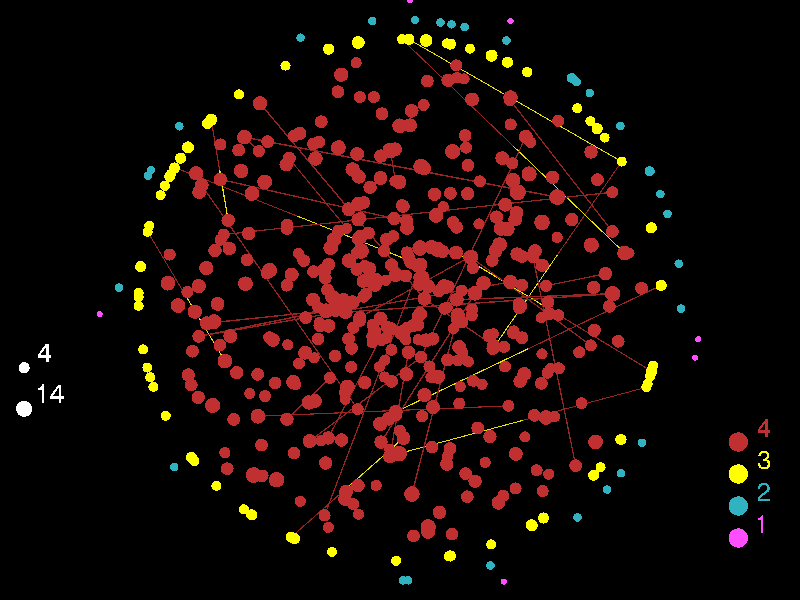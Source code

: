 #include "colors.inc"
#include "stones.inc"
#include "textures.inc"
#include "shapes.inc"
#include "glass.inc"
#include "metals.inc"
#include "woods.inc"
global_settings { max_trace_level 10 }
global_settings { assumed_gamma 1.8 }
camera { orthographic location <0, 0, -30.6342> look_at  <0, 0, 0> }
light_source { < 15.3171, 15.3171, -51.057> color rgb <1.3, 1.3, 1.3>}
global_settings { ambient_light rgb<0.8, 0.8, 0.8> }
cylinder { <-9.61731, 9.21152, 2.00000>, <-9.18569, 6.64003, 2.00000> 0.03050 open texture { pigment { color rgbt <0.52500, 0.10500, 0.10500, 0.80000> } } }
cylinder { <-9.18569, 6.64003, 2.00000>, <-8.75406, 4.06855, 2.00000> 0.03050 open texture { pigment { color rgbt <0.90000, 0.86250, 0.00937, 0.80000> } } }
cylinder { <11.28590, 7.06918, 2.00000>, <8.00620, 2.29060, 2.00000> 0.02549 open texture { pigment { color rgbt <0.52500, 0.10500, 0.10500, 0.80000> } } }
cylinder { <8.00620, 2.29060, 2.00000>, <4.72651, -2.48798, 2.00000> 0.02549 open texture { pigment { color rgbt <0.90000, 0.86250, 0.00937, 0.80000> } } }
cylinder { <11.44277, 2.39560, 2.00000>, <5.77065, 7.85616, 2.00000> 0.02549 open texture { pigment { color rgbt <0.90000, 0.86250, 0.00937, 0.80000> } } }
cylinder { <5.77065, 7.85616, 2.00000>, <0.09854, 13.31673, 2.00000> 0.02549 open texture { pigment { color rgbt <0.52500, 0.10500, 0.10500, 0.80000> } } }
cylinder { <2.85292, 2.41983, 2.00000>, <7.83190, -0.60848, 2.00000> 0.02830 open texture { pigment { color rgbt <0.90000, 0.86250, 0.00937, 0.80000> } } }
cylinder { <7.83190, -0.60848, 2.00000>, <12.81088, -3.63679, 2.00000> 0.02830 open texture { pigment { color rgbt <0.52500, 0.10500, 0.10500, 0.80000> } } }
cylinder { <1.03319, 1.79571, 2.00000>, <-5.21967, 4.27890, 2.00000> 0.02549 open texture { pigment { color rgbt <0.90000, 0.86250, 0.00937, 0.80000> } } }
cylinder { <-5.21967, 4.27890, 2.00000>, <-11.47253, 6.76210, 2.00000> 0.02549 open texture { pigment { color rgbt <0.52500, 0.10500, 0.10500, 0.80000> } } }
cylinder { <-8.91890, -3.12001, 2.00000>, <-10.88685, 0.17917, 2.00000> 0.02549 open texture { pigment { color rgbt <0.90000, 0.86250, 0.00937, 0.80000> } } }
cylinder { <-10.88685, 0.17917, 2.00000>, <-12.85480, 3.47836, 2.00000> 0.02549 open texture { pigment { color rgbt <0.52500, 0.10500, 0.10500, 0.80000> } } }
cylinder { <-0.22199, -5.71504, 2.00000>, <6.53720, -2.48642, 2.00000> 0.02830 open texture { pigment { color rgbt <0.90000, 0.86250, 0.00937, 0.80000> } } }
cylinder { <6.53720, -2.48642, 2.00000>, <13.29639, 0.74220, 2.00000> 0.02830 open texture { pigment { color rgbt <0.52500, 0.10500, 0.10500, 0.80000> } } }
cylinder { <-0.05026, -7.84021, 2.00000>, <6.25012, -6.14663, 2.00000> 0.02549 open texture { pigment { color rgbt <0.90000, 0.86250, 0.00937, 0.80000> } } }
cylinder { <6.25012, -6.14663, 2.00000>, <12.55051, -4.45305, 2.00000> 0.02549 open texture { pigment { color rgbt <0.52500, 0.10500, 0.10500, 0.80000> } } }
cylinder { <0.17482, -7.04594, 2.00000>, <-2.68504, -9.57687, 2.00000> 0.02830 open texture { pigment { color rgbt <0.90000, 0.86250, 0.00937, 0.80000> } } }
cylinder { <-2.68504, -9.57687, 2.00000>, <-5.54491, -12.10780, 2.00000> 0.02830 open texture { pigment { color rgbt <0.52500, 0.10500, 0.10500, 0.80000> } } }
cylinder { <0.45290, 13.30939, 2.00000>, <5.86940, 10.18929, 2.00000> 0.02549 open texture { pigment { color rgbt <0.90000, 0.86250, 0.00937, 0.80000> } } }
cylinder { <5.86940, 10.18929, 2.00000>, <11.28590, 7.06918, 2.00000> 0.02549 open texture { pigment { color rgbt <0.90000, 0.86250, 0.00937, 0.80000> } } }
cylinder { <2.89238, 0.01940, 0.00000>, <6.85915, 0.17053, 0.00000> 0.03519 open texture { pigment { color rgbt <0.52500, 0.10500, 0.10500, 0.80000> } } }
cylinder { <6.85915, 0.17053, 0.00000>, <10.82592, 0.32167, 0.00000> 0.03519 open texture { pigment { color rgbt <0.52500, 0.10500, 0.10500, 0.80000> } } }
cylinder { <10.46463, 1.34489, 0.00000>, <8.95044, 1.03454, 0.00000> 0.03050 open texture { pigment { color rgbt <0.52500, 0.10500, 0.10500, 0.80000> } } }
cylinder { <8.95044, 1.03454, 0.00000>, <7.43625, 0.72419, 0.00000> 0.03050 open texture { pigment { color rgbt <0.52500, 0.10500, 0.10500, 0.80000> } } }
cylinder { <5.61392, 0.92088, 0.00000>, <-2.31750, -0.46799, 0.00000> 0.03232 open texture { pigment { color rgbt <0.52500, 0.10500, 0.10500, 0.80000> } } }
cylinder { <-2.31750, -0.46799, 0.00000>, <-10.24893, -1.85686, 0.00000> 0.03232 open texture { pigment { color rgbt <0.52500, 0.10500, 0.10500, 0.80000> } } }
cylinder { <10.81068, 3.50162, 0.00000>, <8.20673, 6.85876, 0.00000> 0.03232 open texture { pigment { color rgbt <0.52500, 0.10500, 0.10500, 0.80000> } } }
cylinder { <8.20673, 6.85876, 0.00000>, <5.60278, 10.21591, 0.00000> 0.03232 open texture { pigment { color rgbt <0.52500, 0.10500, 0.10500, 0.80000> } } }
cylinder { <10.81393, 5.50429, 0.00000>, <0.91769, 4.42319, 0.00000> 0.03050 open texture { pigment { color rgbt <0.52500, 0.10500, 0.10500, 0.80000> } } }
cylinder { <0.91769, 4.42319, 0.00000>, <-8.97855, 3.34209, 0.00000> 0.03050 open texture { pigment { color rgbt <0.52500, 0.10500, 0.10500, 0.80000> } } }
cylinder { <3.52434, 2.18917, 0.00000>, <0.73525, 0.64992, 0.00000> 0.03050 open texture { pigment { color rgbt <0.52500, 0.10500, 0.10500, 0.80000> } } }
cylinder { <0.73525, 0.64992, 0.00000>, <-2.05384, -0.88934, 0.00000> 0.03050 open texture { pigment { color rgbt <0.52500, 0.10500, 0.10500, 0.80000> } } }
cylinder { <8.00519, 5.25191, 0.00000>, <0.03944, 6.78324, 0.00000> 0.03740 open texture { pigment { color rgbt <0.52500, 0.10500, 0.10500, 0.80000> } } }
cylinder { <0.03944, 6.78324, 0.00000>, <-7.92632, 8.31458, 0.00000> 0.03740 open texture { pigment { color rgbt <0.52500, 0.10500, 0.10500, 0.80000> } } }
cylinder { <1.03319, 1.79571, 0.00000>, <-1.40540, -4.60023, 0.00000> 0.03050 open texture { pigment { color rgbt <0.52500, 0.10500, 0.10500, 0.80000> } } }
cylinder { <-1.40540, -4.60023, 0.00000>, <-3.84399, -10.99617, 0.00000> 0.03050 open texture { pigment { color rgbt <0.52500, 0.10500, 0.10500, 0.80000> } } }
cylinder { <3.61155, 2.18586, 0.00000>, <6.66328, -0.06631, 0.00000> 0.03050 open texture { pigment { color rgbt <0.52500, 0.10500, 0.10500, 0.80000> } } }
cylinder { <6.66328, -0.06631, 0.00000>, <9.71501, -2.31848, 0.00000> 0.03050 open texture { pigment { color rgbt <0.52500, 0.10500, 0.10500, 0.80000> } } }
cylinder { <-0.49266, 7.64041, 0.00000>, <-0.36348, 6.85136, 0.00000> 0.03050 open texture { pigment { color rgbt <0.52500, 0.10500, 0.10500, 0.80000> } } }
cylinder { <-0.36348, 6.85136, 0.00000>, <-0.23429, 6.06231, 0.00000> 0.03050 open texture { pigment { color rgbt <0.52500, 0.10500, 0.10500, 0.80000> } } }
cylinder { <-0.29814, 4.15813, 0.00000>, <-4.72469, 5.15786, 0.00000> 0.03385 open texture { pigment { color rgbt <0.52500, 0.10500, 0.10500, 0.80000> } } }
cylinder { <-4.72469, 5.15786, 0.00000>, <-9.15124, 6.15758, 0.00000> 0.03385 open texture { pigment { color rgbt <0.52500, 0.10500, 0.10500, 0.80000> } } }
cylinder { <-7.13267, 10.04170, 0.00000>, <-2.94321, 5.05018, 0.00000> 0.03519 open texture { pigment { color rgbt <0.52500, 0.10500, 0.10500, 0.80000> } } }
cylinder { <-2.94321, 5.05018, 0.00000>, <1.24625, 0.05867, 0.00000> 0.03519 open texture { pigment { color rgbt <0.52500, 0.10500, 0.10500, 0.80000> } } }
cylinder { <-5.64494, 7.22544, 0.00000>, <-4.17880, 5.44170, 0.00000> 0.02830 open texture { pigment { color rgbt <0.52500, 0.10500, 0.10500, 0.80000> } } }
cylinder { <-4.17880, 5.44170, 0.00000>, <-2.71265, 3.65796, 0.00000> 0.02830 open texture { pigment { color rgbt <0.52500, 0.10500, 0.10500, 0.80000> } } }
cylinder { <-7.92632, 8.31458, 0.00000>, <-7.55924, 7.95637, 0.00000> 0.03050 open texture { pigment { color rgbt <0.52500, 0.10500, 0.10500, 0.80000> } } }
cylinder { <-7.55924, 7.95637, 0.00000>, <-7.19216, 7.59817, 0.00000> 0.03050 open texture { pigment { color rgbt <0.52500, 0.10500, 0.10500, 0.80000> } } }
cylinder { <-10.10314, 5.86377, 0.00000>, <-6.13036, 0.14533, 0.00000> 0.03050 open texture { pigment { color rgbt <0.52500, 0.10500, 0.10500, 0.80000> } } }
cylinder { <-6.13036, 0.14533, 0.00000>, <-2.15757, -5.57310, 0.00000> 0.03050 open texture { pigment { color rgbt <0.52500, 0.10500, 0.10500, 0.80000> } } }
cylinder { <-2.41155, -0.11362, 0.00000>, <-2.92699, 0.02069, 0.00000> 0.03519 open texture { pigment { color rgbt <0.52500, 0.10500, 0.10500, 0.80000> } } }
cylinder { <-2.92699, 0.02069, 0.00000>, <-3.44243, 0.15500, 0.00000> 0.03519 open texture { pigment { color rgbt <0.52500, 0.10500, 0.10500, 0.80000> } } }
cylinder { <-9.84495, -1.18770, 0.00000>, <-6.80603, -0.86794, 0.00000> 0.03519 open texture { pigment { color rgbt <0.52500, 0.10500, 0.10500, 0.80000> } } }
cylinder { <-6.80603, -0.86794, 0.00000>, <-3.76711, -0.54818, 0.00000> 0.03519 open texture { pigment { color rgbt <0.52500, 0.10500, 0.10500, 0.80000> } } }
cylinder { <-3.76711, -0.54818, 0.00000>, <-7.00802, -1.20252, 0.00000> 0.03232 open texture { pigment { color rgbt <0.52500, 0.10500, 0.10500, 0.80000> } } }
cylinder { <-7.00802, -1.20252, 0.00000>, <-10.24893, -1.85686, 0.00000> 0.03232 open texture { pigment { color rgbt <0.52500, 0.10500, 0.10500, 0.80000> } } }
cylinder { <-2.76406, -0.61646, 0.00000>, <4.03093, -0.14740, 0.00000> 0.03519 open texture { pigment { color rgbt <0.52500, 0.10500, 0.10500, 0.80000> } } }
cylinder { <4.03093, -0.14740, 0.00000>, <10.82592, 0.32167, 0.00000> 0.03519 open texture { pigment { color rgbt <0.52500, 0.10500, 0.10500, 0.80000> } } }
cylinder { <-7.23476, -5.93568, 0.00000>, <-0.85445, -5.66919, 0.00000> 0.03050 open texture { pigment { color rgbt <0.52500, 0.10500, 0.10500, 0.80000> } } }
cylinder { <-0.85445, -5.66919, 0.00000>, <5.52586, -5.40269, 0.00000> 0.03050 open texture { pigment { color rgbt <0.52500, 0.10500, 0.10500, 0.80000> } } }
cylinder { <-5.76001, -6.09076, 0.00000>, <-4.66445, -5.03156, 0.00000> 0.03050 open texture { pigment { color rgbt <0.52500, 0.10500, 0.10500, 0.80000> } } }
cylinder { <-4.66445, -5.03156, 0.00000>, <-3.56888, -3.97236, 0.00000> 0.03050 open texture { pigment { color rgbt <0.52500, 0.10500, 0.10500, 0.80000> } } }
cylinder { <-0.68383, -1.35630, 0.00000>, <-2.17046, -4.20076, 0.00000> 0.03050 open texture { pigment { color rgbt <0.52500, 0.10500, 0.10500, 0.80000> } } }
cylinder { <-2.17046, -4.20076, 0.00000>, <-3.65709, -7.04523, 0.00000> 0.03050 open texture { pigment { color rgbt <0.52500, 0.10500, 0.10500, 0.80000> } } }
cylinder { <-0.96724, -7.25343, 0.00000>, <1.42906, -3.45520, 0.00000> 0.03385 open texture { pigment { color rgbt <0.52500, 0.10500, 0.10500, 0.80000> } } }
cylinder { <1.42906, -3.45520, 0.00000>, <3.82536, 0.34303, 0.00000> 0.03385 open texture { pigment { color rgbt <0.52500, 0.10500, 0.10500, 0.80000> } } }
cylinder { <0.43205, -2.66499, 0.00000>, <-0.04193, -5.32606, 0.00000> 0.03385 open texture { pigment { color rgbt <0.52500, 0.10500, 0.10500, 0.80000> } } }
cylinder { <-0.04193, -5.32606, 0.00000>, <-0.51591, -7.98712, 0.00000> 0.03385 open texture { pigment { color rgbt <0.52500, 0.10500, 0.10500, 0.80000> } } }
cylinder { <1.07195, -2.91837, 0.00000>, <3.74012, 2.70697, 0.00000> 0.03232 open texture { pigment { color rgbt <0.52500, 0.10500, 0.10500, 0.80000> } } }
cylinder { <3.74012, 2.70697, 0.00000>, <6.40828, 8.33231, 0.00000> 0.03232 open texture { pigment { color rgbt <0.52500, 0.10500, 0.10500, 0.80000> } } }
cylinder { <1.07195, -2.91837, 0.00000>, <-1.76412, -5.05896, 0.00000> 0.03232 open texture { pigment { color rgbt <0.52500, 0.10500, 0.10500, 0.80000> } } }
cylinder { <-1.76412, -5.05896, 0.00000>, <-4.60019, -7.19955, 0.00000> 0.03232 open texture { pigment { color rgbt <0.52500, 0.10500, 0.10500, 0.80000> } } }
cylinder { <8.94916, -8.46304, 0.00000>, <7.85687, -3.11941, 0.00000> 0.03232 open texture { pigment { color rgbt <0.52500, 0.10500, 0.10500, 0.80000> } } }
cylinder { <7.85687, -3.11941, 0.00000>, <6.76457, 2.22423, 0.00000> 0.03232 open texture { pigment { color rgbt <0.52500, 0.10500, 0.10500, 0.80000> } } }
cylinder { <4.76345, -2.31873, 0.00000>, <3.00485, -1.13003, 0.00000> 0.03232 open texture { pigment { color rgbt <0.52500, 0.10500, 0.10500, 0.80000> } } }
cylinder { <3.00485, -1.13003, 0.00000>, <1.24625, 0.05867, 0.00000> 0.03232 open texture { pigment { color rgbt <0.52500, 0.10500, 0.10500, 0.80000> } } }
cylinder { <2.94934, -0.74923, 0.00000>, <1.77723, -5.32786, 0.00000> 0.03519 open texture { pigment { color rgbt <0.52500, 0.10500, 0.10500, 0.80000> } } }
cylinder { <1.77723, -5.32786, 0.00000>, <0.60511, -9.90649, 0.00000> 0.03519 open texture { pigment { color rgbt <0.52500, 0.10500, 0.10500, 0.80000> } } }
sphere { <0.52093, 15.30823, 0.00000>, 0.15690 pigment { rgb <1.20000, 0.24000, 1.20000> }  }
sphere { <15.18544, -2.00390, 0.00000>, 0.15690 pigment { rgb <1.20000, 0.24000, 1.20000> }  }
sphere { <-15.30012, -0.72088, 0.00000>, 0.15690 pigment { rgb <1.20000, 0.24000, 1.20000> }  }
sphere { <5.28115, -14.37785, 0.00000>, 0.15690 pigment { rgb <1.20000, 0.24000, 1.20000> }  }
sphere { <15.03216, -2.94063, 0.00000>, 0.15690 pigment { rgb <1.20000, 0.24000, 1.20000> }  }
sphere { <5.62657, 14.24622, 0.00000>, 0.15690 pigment { rgb <1.20000, 0.24000, 1.20000> }  }
sphere { <2.62642, 14.07413, 0.00000>, 0.21659 pigment { rgb <0.14000, 0.63778, 0.70000> }  }
sphere { <9.66350, 10.56390, 0.00000>, 0.21659 pigment { rgb <0.14000, 0.63778, 0.70000> }  }
sphere { <8.90925, 11.20733, 0.00000>, 0.21659 pigment { rgb <0.14000, 0.63778, 0.70000> }  }
sphere { <-12.68828, 6.63224, 0.00000>, 0.21659 pigment { rgb <0.14000, 0.63778, 0.70000> }  }
sphere { <10.55139, -9.67715, 0.00000>, 0.21659 pigment { rgb <0.14000, 0.63778, 0.70000> }  }
sphere { <13.25964, 5.40010, 0.00000>, 0.21659 pigment { rgb <0.14000, 0.63778, 0.70000> }  }
sphere { <5.42231, 13.25057, 0.00000>, 0.21659 pigment { rgb <0.14000, 0.63778, 0.70000> }  }
sphere { <-11.23964, 8.86846, 0.00000>, 0.21659 pigment { rgb <0.14000, 0.63778, 0.70000> }  }
sphere { <12.71709, 6.57683, 0.00000>, 0.25489 pigment { rgb <0.14000, 0.63778, 0.70000> }  }
sphere { <-12.83025, 6.35324, 0.00000>, 0.21659 pigment { rgb <0.14000, 0.63778, 0.70000> }  }
sphere { <2.06116, 14.16795, 0.00000>, 0.21659 pigment { rgb <0.14000, 0.63778, 0.70000> }  }
sphere { <8.74632, 11.33494, 0.00000>, 0.25489 pigment { rgb <0.14000, 0.63778, 0.70000> }  }
sphere { <12.32202, -7.29020, 0.00000>, 0.21659 pigment { rgb <0.14000, 0.63778, 0.70000> }  }
sphere { <-1.41284, 14.24721, 0.00000>, 0.21659 pigment { rgb <0.14000, 0.63778, 0.70000> }  }
sphere { <3.28972, 13.93402, 0.00000>, 0.21659 pigment { rgb <0.14000, 0.63778, 0.70000> }  }
sphere { <14.31039, -0.43783, 0.00000>, 0.21659 pigment { rgb <0.14000, 0.63778, 0.70000> }  }
sphere { <0.16020, -14.31619, 0.00000>, 0.21659 pigment { rgb <0.14000, 0.63778, 0.70000> }  }
sphere { <0.76347, 14.29672, 0.00000>, 0.21659 pigment { rgb <0.14000, 0.63778, 0.70000> }  }
sphere { <4.60498, -13.55630, 0.00000>, 0.21659 pigment { rgb <0.14000, 0.63778, 0.70000> }  }
sphere { <11.25829, -8.84477, 0.00000>, 0.21659 pigment { rgb <0.14000, 0.63778, 0.70000> }  }
sphere { <-14.30322, 0.63007, 0.00000>, 0.21659 pigment { rgb <0.14000, 0.63778, 0.70000> }  }
sphere { <-5.06248, 13.39218, 0.00000>, 0.21659 pigment { rgb <0.14000, 0.63778, 0.70000> }  }
sphere { <14.19647, 1.85452, 0.00000>, 0.21659 pigment { rgb <0.14000, 0.63778, 0.70000> }  }
sphere { <0.41582, -14.31105, 0.00000>, 0.21659 pigment { rgb <0.14000, 0.63778, 0.70000> }  }
sphere { <9.03977, -11.10233, 0.00000>, 0.21659 pigment { rgb <0.14000, 0.63778, 0.70000> }  }
sphere { <13.62330, 4.40282, 0.00000>, 0.21659 pigment { rgb <0.14000, 0.63778, 0.70000> }  }
sphere { <11.22555, 8.88629, 0.00000>, 0.21659 pigment { rgb <0.14000, 0.63778, 0.70000> }  }
sphere { <-11.50179, -8.52572, 0.00000>, 0.21659 pigment { rgb <0.14000, 0.63778, 0.70000> }  }
sphere { <9.00837, 11.12782, 0.00000>, 0.21659 pigment { rgb <0.14000, 0.63778, 0.70000> }  }
sphere { <11.25294, -7.12153, 0.00000>, 0.28296 pigment { rgb <1.20000, 1.15000, 0.01250> }  }
sphere { <9.69824, 9.12628, 0.00000>, 0.25489 pigment { rgb <1.20000, 1.15000, 0.01250> }  }
sphere { <3.56497, 12.83105, 0.00000>, 0.25489 pigment { rgb <1.20000, 1.15000, 0.01250> }  }
sphere { <-11.72454, 6.31507, 0.00000>, 0.28296 pigment { rgb <1.20000, 1.15000, 0.01250> }  }
sphere { <10.21385, -8.54530, 0.00000>, 0.25489 pigment { rgb <1.20000, 1.15000, 0.01250> }  }
sphere { <12.55051, -4.45304, 0.00000>, 0.25489 pigment { rgb <1.20000, 1.15000, 0.01250> }  }
sphere { <-11.97220, 5.83192, 0.00000>, 0.25489 pigment { rgb <1.20000, 1.15000, 0.01250> }  }
sphere { <-12.86328, -3.44687, 0.00000>, 0.25489 pigment { rgb <1.20000, 1.15000, 0.01250> }  }
sphere { <2.56467, 13.06780, 0.00000>, 0.28296 pigment { rgb <1.20000, 1.15000, 0.01250> }  }
sphere { <12.73543, -3.89277, 0.00000>, 0.25489 pigment { rgb <1.20000, 1.15000, 0.01250> }  }
sphere { <-9.80491, 9.01158, 0.00000>, 0.28296 pigment { rgb <1.20000, 1.15000, 0.01250> }  }
sphere { <9.02756, 9.79021, 0.00000>, 0.25489 pigment { rgb <1.20000, 1.15000, 0.01250> }  }
sphere { <-8.19781, 10.49480, 0.00000>, 0.25489 pigment { rgb <1.20000, 1.15000, 0.01250> }  }
sphere { <-12.55667, -4.43565, 0.00000>, 0.25489 pigment { rgb <1.20000, 1.15000, 0.01250> }  }
sphere { <-11.47253, 6.76210, 0.00000>, 0.25489 pigment { rgb <1.20000, 1.15000, 0.01250> }  }
sphere { <7.30966, -11.13166, 0.00000>, 0.28296 pigment { rgb <1.20000, 1.15000, 0.01250> }  }
sphere { <-9.61731, 9.21152, 0.00000>, 0.30503 pigment { rgb <1.20000, 1.15000, 0.01250> }  }
sphere { <-7.55089, -10.96946, 0.00000>, 0.28296 pigment { rgb <1.20000, 1.15000, 0.01250> }  }
sphere { <12.81088, -3.63679, 0.00000>, 0.28296 pigment { rgb <1.20000, 1.15000, 0.01250> }  }
sphere { <-13.31200, 0.36808, 0.00000>, 0.25489 pigment { rgb <1.20000, 1.15000, 0.01250> }  }
sphere { <-5.36865, -12.18698, 0.00000>, 0.28296 pigment { rgb <1.20000, 1.15000, 0.01250> }  }
sphere { <-12.76525, 3.79385, 0.00000>, 0.25489 pigment { rgb <1.20000, 1.15000, 0.01250> }  }
sphere { <10.04074, 8.74806, 0.00000>, 0.28296 pigment { rgb <1.20000, 1.15000, 0.01250> }  }
sphere { <-2.12505, 13.14645, 0.00000>, 0.32317 pigment { rgb <1.20000, 1.15000, 0.01250> }  }
sphere { <6.71124, -11.50235, 0.00000>, 0.30503 pigment { rgb <1.20000, 1.15000, 0.01250> }  }
sphere { <4.65019, -12.47881, 0.00000>, 0.25489 pigment { rgb <1.20000, 1.15000, 0.01250> }  }
sphere { <-13.31626, 0.14840, 0.00000>, 0.25489 pigment { rgb <1.20000, 1.15000, 0.01250> }  }
sphere { <12.88761, -3.35477, 0.00000>, 0.25489 pigment { rgb <1.20000, 1.15000, 0.01250> }  }
sphere { <-3.46454, -12.85853, 0.00000>, 0.25489 pigment { rgb <1.20000, 1.15000, 0.01250> }  }
sphere { <-3.63478, 12.81145, 0.00000>, 0.28296 pigment { rgb <1.20000, 1.15000, 0.01250> }  }
sphere { <-9.34964, -9.48310, 0.00000>, 0.25489 pigment { rgb <1.20000, 1.15000, 0.01250> }  }
sphere { <-11.48600, 6.73919, 0.00000>, 0.28296 pigment { rgb <1.20000, 1.15000, 0.01250> }  }
sphere { <-10.46865, -8.23118, 0.00000>, 0.25489 pigment { rgb <1.20000, 1.15000, 0.01250> }  }
sphere { <-12.85480, 3.47836, 0.00000>, 0.25489 pigment { rgb <1.20000, 1.15000, 0.01250> }  }
sphere { <2.47848, -13.08442, 0.00000>, 0.25489 pigment { rgb <1.20000, 1.15000, 0.01250> }  }
sphere { <1.32951, 13.25056, 0.00000>, 0.32317 pigment { rgb <1.20000, 1.15000, 0.01250> }  }
sphere { <4.66215, 12.47434, 0.00000>, 0.30503 pigment { rgb <1.20000, 1.15000, 0.01250> }  }
sphere { <12.79632, 3.68770, 0.00000>, 0.28296 pigment { rgb <1.20000, 1.15000, 0.01250> }  }
sphere { <0.45290, 13.30939, 0.00000>, 0.28296 pigment { rgb <1.20000, 1.15000, 0.01250> }  }
sphere { <5.47773, 12.13834, 0.00000>, 0.28296 pigment { rgb <1.20000, 1.15000, 0.01250> }  }
sphere { <11.28590, 7.06918, 0.00000>, 0.25489 pigment { rgb <1.20000, 1.15000, 0.01250> }  }
sphere { <9.86924, -8.94108, 0.00000>, 0.28296 pigment { rgb <1.20000, 1.15000, 0.01250> }  }
sphere { <12.60918, -4.28409, 0.00000>, 0.25489 pigment { rgb <1.20000, 1.15000, 0.01250> }  }
sphere { <13.29639, 0.74220, 0.00000>, 0.28296 pigment { rgb <1.20000, 1.15000, 0.01250> }  }
sphere { <-5.54490, -12.10780, 0.00000>, 0.28296 pigment { rgb <1.20000, 1.15000, 0.01250> }  }
sphere { <-10.79982, 7.79158, 0.00000>, 0.30503 pigment { rgb <1.20000, 1.15000, 0.01250> }  }
sphere { <-5.83137, 11.97247, 0.00000>, 0.25489 pigment { rgb <1.20000, 1.15000, 0.01250> }  }
sphere { <-10.62133, -8.03320, 0.00000>, 0.28296 pigment { rgb <1.20000, 1.15000, 0.01250> }  }
sphere { <2.55784, -13.06914, 0.00000>, 0.28296 pigment { rgb <1.20000, 1.15000, 0.01250> }  }
sphere { <6.46988, 11.63982, 0.00000>, 0.25489 pigment { rgb <1.20000, 1.15000, 0.01250> }  }
sphere { <-0.19879, -13.31561, 0.00000>, 0.25489 pigment { rgb <1.20000, 1.15000, 0.01250> }  }
sphere { <-11.93518, -5.90732, 0.00000>, 0.25489 pigment { rgb <1.20000, 1.15000, 0.01250> }  }
sphere { <-11.66018, 6.43312, 0.00000>, 0.25489 pigment { rgb <1.20000, 1.15000, 0.01250> }  }
sphere { <0.09854, 13.31673, 0.00000>, 0.25489 pigment { rgb <1.20000, 1.15000, 0.01250> }  }
sphere { <6.48389, 11.63203, 0.00000>, 0.25489 pigment { rgb <1.20000, 1.15000, 0.01250> }  }
sphere { <2.39237, 13.10044, 0.00000>, 0.25489 pigment { rgb <1.20000, 1.15000, 0.01250> }  }
sphere { <-12.19425, 5.35212, 0.00000>, 0.25489 pigment { rgb <1.20000, 1.15000, 0.01250> }  }
sphere { <-11.17549, 7.24247, 0.00000>, 0.28296 pigment { rgb <1.20000, 1.15000, 0.01250> }  }
sphere { <12.76959, -3.77922, 0.00000>, 0.25489 pigment { rgb <1.20000, 1.15000, 0.01250> }  }
sphere { <-13.20732, 1.70633, 0.00000>, 0.28296 pigment { rgb <1.20000, 1.15000, 0.01250> }  }
sphere { <-13.07584, -2.52336, 0.00000>, 0.25489 pigment { rgb <1.20000, 1.15000, 0.01250> }  }
sphere { <-12.71896, -3.94625, 0.00000>, 0.25489 pigment { rgb <1.20000, 1.15000, 0.01250> }  }
sphere { <-7.94906, -10.68444, 0.00000>, 0.25489 pigment { rgb <1.20000, 1.15000, 0.01250> }  }
sphere { <10.41881, 8.29417, 0.00000>, 0.25489 pigment { rgb <1.20000, 1.15000, 0.01250> }  }
sphere { <-13.31374, -0.29852, 0.00000>, 0.25489 pigment { rgb <1.20000, 1.15000, 0.01250> }  }
sphere { <10.82592, 0.32167, 0.00000>, 0.39210 pigment { rgb <0.70000, 0.14000, 0.14000> }  }
sphere { <2.89238, 0.01940, 0.00000>, 0.35185 pigment { rgb <0.70000, 0.14000, 0.14000> }  }
sphere { <1.24625, 0.05867, 0.00000>, 0.35185 pigment { rgb <0.70000, 0.14000, 0.14000> }  }
sphere { <12.30258, 0.59757, 0.00000>, 0.32317 pigment { rgb <0.70000, 0.14000, 0.14000> }  }
sphere { <3.82536, 0.34303, 0.00000>, 0.37405 pigment { rgb <0.70000, 0.14000, 0.14000> }  }
sphere { <9.86158, 0.64143, 0.00000>, 0.33854 pigment { rgb <0.70000, 0.14000, 0.14000> }  }
sphere { <6.20454, 0.76625, 0.00000>, 0.32317 pigment { rgb <0.70000, 0.14000, 0.14000> }  }
sphere { <7.43625, 0.72419, 0.00000>, 0.30503 pigment { rgb <0.70000, 0.14000, 0.14000> }  }
sphere { <10.46463, 1.34489, 0.00000>, 0.33854 pigment { rgb <0.70000, 0.14000, 0.14000> }  }
sphere { <3.13617, 0.47835, 0.00000>, 0.30503 pigment { rgb <0.70000, 0.14000, 0.14000> }  }
sphere { <5.61392, 0.92088, 0.00000>, 0.36358 pigment { rgb <0.70000, 0.14000, 0.14000> }  }
sphere { <4.25399, 0.85352, 0.00000>, 0.36358 pigment { rgb <0.70000, 0.14000, 0.14000> }  }
sphere { <1.98034, 0.45673, 0.00000>, 0.32317 pigment { rgb <0.70000, 0.14000, 0.14000> }  }
sphere { <11.44277, 2.39560, 0.00000>, 0.37405 pigment { rgb <0.70000, 0.14000, 0.14000> }  }
sphere { <9.73929, 2.80671, 0.00000>, 0.38350 pigment { rgb <0.70000, 0.14000, 0.14000> }  }
sphere { <7.24289, 1.77331, 0.00000>, 0.33854 pigment { rgb <0.70000, 0.14000, 0.14000> }  }
sphere { <10.81068, 3.50162, 0.00000>, 0.32317 pigment { rgb <0.70000, 0.14000, 0.14000> }  }
sphere { <2.25987, 0.67849, 0.00000>, 0.38350 pigment { rgb <0.70000, 0.14000, 0.14000> }  }
sphere { <6.76457, 2.22423, 0.00000>, 0.33854 pigment { rgb <0.70000, 0.14000, 0.14000> }  }
sphere { <6.21656, 2.22356, 0.00000>, 0.32317 pigment { rgb <0.70000, 0.14000, 0.14000> }  }
sphere { <6.87525, 2.50259, 0.00000>, 0.35185 pigment { rgb <0.70000, 0.14000, 0.14000> }  }
sphere { <5.96156, 2.34600, 0.00000>, 0.33854 pigment { rgb <0.70000, 0.14000, 0.14000> }  }
sphere { <7.99891, 3.19661, 0.00000>, 0.28296 pigment { rgb <0.70000, 0.14000, 0.14000> }  }
sphere { <4.69453, 2.01607, 0.00000>, 0.32317 pigment { rgb <0.70000, 0.14000, 0.14000> }  }
sphere { <8.75186, 4.10866, 0.00000>, 0.33854 pigment { rgb <0.70000, 0.14000, 0.14000> }  }
sphere { <3.71191, 1.63194, 0.00000>, 0.30503 pigment { rgb <0.70000, 0.14000, 0.14000> }  }
sphere { <10.81393, 5.50429, 0.00000>, 0.30503 pigment { rgb <0.70000, 0.14000, 0.14000> }  }
sphere { <1.42865, 0.69564, 0.00000>, 0.35185 pigment { rgb <0.70000, 0.14000, 0.14000> }  }
sphere { <4.86699, 2.50888, 0.00000>, 0.35185 pigment { rgb <0.70000, 0.14000, 0.14000> }  }
sphere { <7.23170, 3.96538, 0.00000>, 0.39210 pigment { rgb <0.70000, 0.14000, 0.14000> }  }
sphere { <10.05616, 6.14735, 0.00000>, 0.32317 pigment { rgb <0.70000, 0.14000, 0.14000> }  }
sphere { <5.07037, 2.82901, 0.00000>, 0.37405 pigment { rgb <0.70000, 0.14000, 0.14000> }  }
sphere { <3.52434, 2.18917, 0.00000>, 0.30503 pigment { rgb <0.70000, 0.14000, 0.14000> }  }
sphere { <8.00519, 5.25191, 0.00000>, 0.40000 pigment { rgb <0.70000, 0.14000, 0.14000> }  }
sphere { <5.45971, 3.62098, 0.00000>, 0.37405 pigment { rgb <0.70000, 0.14000, 0.14000> }  }
sphere { <5.87240, 4.11695, 0.00000>, 0.35185 pigment { rgb <0.70000, 0.14000, 0.14000> }  }
sphere { <5.14398, 3.65079, 0.00000>, 0.37405 pigment { rgb <0.70000, 0.14000, 0.14000> }  }
sphere { <5.93434, 4.44634, 0.00000>, 0.35185 pigment { rgb <0.70000, 0.14000, 0.14000> }  }
sphere { <9.72741, 7.55567, 0.00000>, 0.33854 pigment { rgb <0.70000, 0.14000, 0.14000> }  }
sphere { <0.98151, 0.76418, 0.00000>, 0.30503 pigment { rgb <0.70000, 0.14000, 0.14000> }  }
sphere { <7.76765, 6.26957, 0.00000>, 0.33854 pigment { rgb <0.70000, 0.14000, 0.14000> }  }
sphere { <2.85292, 2.41983, 0.00000>, 0.35185 pigment { rgb <0.70000, 0.14000, 0.14000> }  }
sphere { <11.66085, 2.39136, 0.00000>, 0.28296 pigment { rgb <0.70000, 0.14000, 0.14000> }  }
sphere { <5.35897, 4.86817, 0.00000>, 0.35185 pigment { rgb <0.70000, 0.14000, 0.14000> }  }
sphere { <4.90968, 4.23388, 0.00000>, 0.33854 pigment { rgb <0.70000, 0.14000, 0.14000> }  }
sphere { <4.02261, 3.88619, 0.00000>, 0.28296 pigment { rgb <0.70000, 0.14000, 0.14000> }  }
sphere { <5.98991, 5.49696, 0.00000>, 0.40729 pigment { rgb <0.70000, 0.14000, 0.14000> }  }
sphere { <1.14997, 1.15929, 0.00000>, 0.35185 pigment { rgb <0.70000, 0.14000, 0.14000> }  }
sphere { <5.75541, 6.11150, 0.00000>, 0.37405 pigment { rgb <0.70000, 0.14000, 0.14000> }  }
sphere { <1.03123, 1.13106, 0.00000>, 0.35185 pigment { rgb <0.70000, 0.14000, 0.14000> }  }
sphere { <8.05821, 9.15011, 0.00000>, 0.30503 pigment { rgb <0.70000, 0.14000, 0.14000> }  }
sphere { <2.15155, 2.48034, 0.00000>, 0.33854 pigment { rgb <0.70000, 0.14000, 0.14000> }  }
sphere { <6.65169, 8.04620, 0.00000>, 0.28296 pigment { rgb <0.70000, 0.14000, 0.14000> }  }
sphere { <5.72118, 6.97735, 0.00000>, 0.30503 pigment { rgb <0.70000, 0.14000, 0.14000> }  }
sphere { <2.88755, 3.70847, 0.00000>, 0.32317 pigment { rgb <0.70000, 0.14000, 0.14000> }  }
sphere { <1.89724, 2.59124, 0.00000>, 0.38350 pigment { rgb <0.70000, 0.14000, 0.14000> }  }
sphere { <6.40828, 8.33231, 0.00000>, 0.35185 pigment { rgb <0.70000, 0.14000, 0.14000> }  }
sphere { <5.21164, 7.24205, 0.00000>, 0.35185 pigment { rgb <0.70000, 0.14000, 0.14000> }  }
sphere { <2.70477, 3.96629, 0.00000>, 0.32317 pigment { rgb <0.70000, 0.14000, 0.14000> }  }
sphere { <3.44621, 5.42439, 0.00000>, 0.33854 pigment { rgb <0.70000, 0.14000, 0.14000> }  }
sphere { <4.07046, 6.05569, 0.00000>, 0.30503 pigment { rgb <0.70000, 0.14000, 0.14000> }  }
sphere { <1.60649, 2.69434, 0.00000>, 0.36358 pigment { rgb <0.70000, 0.14000, 0.14000> }  }
sphere { <5.63343, 8.96284, 0.00000>, 0.30503 pigment { rgb <0.70000, 0.14000, 0.14000> }  }
sphere { <1.03319, 1.79571, 0.00000>, 0.36358 pigment { rgb <0.70000, 0.14000, 0.14000> }  }
sphere { <5.60278, 10.21591, 0.00000>, 0.32317 pigment { rgb <0.70000, 0.14000, 0.14000> }  }
sphere { <0.89963, 1.73476, 0.00000>, 0.32317 pigment { rgb <0.70000, 0.14000, 0.14000> }  }
sphere { <5.62511, 10.33770, 0.00000>, 0.36358 pigment { rgb <0.70000, 0.14000, 0.14000> }  }
sphere { <2.56680, 5.44927, 0.00000>, 0.32317 pigment { rgb <0.70000, 0.14000, 0.14000> }  }
sphere { <3.45930, 6.87871, 0.00000>, 0.32317 pigment { rgb <0.70000, 0.14000, 0.14000> }  }
sphere { <3.36121, 7.78063, 0.00000>, 0.30503 pigment { rgb <0.70000, 0.14000, 0.14000> }  }
sphere { <2.20323, 4.76258, 0.00000>, 0.28296 pigment { rgb <0.70000, 0.14000, 0.14000> }  }
sphere { <3.31699, 8.39847, 0.00000>, 0.32317 pigment { rgb <0.70000, 0.14000, 0.14000> }  }
sphere { <1.83356, 4.32037, 0.00000>, 0.37405 pigment { rgb <0.70000, 0.14000, 0.14000> }  }
sphere { <3.61155, 2.18586, 0.00000>, 0.37405 pigment { rgb <0.70000, 0.14000, 0.14000> }  }
sphere { <1.02142, 2.65562, 0.00000>, 0.39210 pigment { rgb <0.70000, 0.14000, 0.14000> }  }
sphere { <3.67156, 10.23951, 0.00000>, 0.35185 pigment { rgb <0.70000, 0.14000, 0.14000> }  }
sphere { <2.68251, 7.58112, 0.00000>, 0.38350 pigment { rgb <0.70000, 0.14000, 0.14000> }  }
sphere { <1.75707, 5.40286, 0.00000>, 0.33854 pigment { rgb <0.70000, 0.14000, 0.14000> }  }
sphere { <3.25956, 11.28587, 0.00000>, 0.28296 pigment { rgb <0.70000, 0.14000, 0.14000> }  }
sphere { <0.58621, 1.88706, 0.00000>, 0.30503 pigment { rgb <0.70000, 0.14000, 0.14000> }  }
sphere { <0.53517, 1.93481, 0.00000>, 0.32317 pigment { rgb <0.70000, 0.14000, 0.14000> }  }
sphere { <2.89484, 11.35244, 0.00000>, 0.28296 pigment { rgb <0.70000, 0.14000, 0.14000> }  }
sphere { <0.29088, 1.23206, 0.00000>, 0.32317 pigment { rgb <0.70000, 0.14000, 0.14000> }  }
sphere { <2.86857, 11.97839, 0.00000>, 0.30503 pigment { rgb <0.70000, 0.14000, 0.14000> }  }
sphere { <2.44874, 11.22219, 0.00000>, 0.33854 pigment { rgb <0.70000, 0.14000, 0.14000> }  }
sphere { <0.43059, 2.19508, 0.00000>, 0.32317 pigment { rgb <0.70000, 0.14000, 0.14000> }  }
sphere { <1.23623, 6.71018, 0.00000>, 0.33854 pigment { rgb <0.70000, 0.14000, 0.14000> }  }
sphere { <1.07441, 6.81584, 0.00000>, 0.39210 pigment { rgb <0.70000, 0.14000, 0.14000> }  }
sphere { <0.35717, 2.43480, 0.00000>, 0.30503 pigment { rgb <0.70000, 0.14000, 0.14000> }  }
sphere { <1.39031, 11.17615, 0.00000>, 0.32317 pigment { rgb <0.70000, 0.14000, 0.14000> }  }
sphere { <1.20190, 9.95868, 0.00000>, 0.30503 pigment { rgb <0.70000, 0.14000, 0.14000> }  }
sphere { <0.35317, 3.67526, 0.00000>, 0.35185 pigment { rgb <0.70000, 0.14000, 0.14000> }  }
sphere { <0.34628, 4.02834, 0.00000>, 0.33854 pigment { rgb <0.70000, 0.14000, 0.14000> }  }
sphere { <0.59065, 9.66189, 0.00000>, 0.35185 pigment { rgb <0.70000, 0.14000, 0.14000> }  }
sphere { <0.50792, 8.91982, 0.00000>, 0.35185 pigment { rgb <0.70000, 0.14000, 0.14000> }  }
sphere { <0.15134, 4.78645, 0.00000>, 0.33854 pigment { rgb <0.70000, 0.14000, 0.14000> }  }
sphere { <-0.01561, 8.89356, 0.00000>, 0.37405 pigment { rgb <0.70000, 0.14000, 0.14000> }  }
sphere { <0.11369, 4.82820, 0.00000>, 0.32317 pigment { rgb <0.70000, 0.14000, 0.14000> }  }
sphere { <-0.25339, 7.69622, 0.00000>, 0.35185 pigment { rgb <0.70000, 0.14000, 0.14000> }  }
sphere { <-0.04310, 6.02257, 0.00000>, 0.36358 pigment { rgb <0.70000, 0.14000, 0.14000> }  }
sphere { <-0.23429, 6.06231, 0.00000>, 0.30503 pigment { rgb <0.70000, 0.14000, 0.14000> }  }
sphere { <-0.49266, 7.64041, 0.00000>, 0.40000 pigment { rgb <0.70000, 0.14000, 0.14000> }  }
sphere { <-0.91952, 9.50996, 0.00000>, 0.32317 pigment { rgb <0.70000, 0.14000, 0.14000> }  }
sphere { <-0.29814, 4.15813, 0.00000>, 0.33854 pigment { rgb <0.70000, 0.14000, 0.14000> }  }
sphere { <-1.33358, 10.35692, 0.00000>, 0.30503 pigment { rgb <0.70000, 0.14000, 0.14000> }  }
sphere { <-0.34166, 3.26287, 0.00000>, 0.30503 pigment { rgb <0.70000, 0.14000, 0.14000> }  }
sphere { <-0.99458, 6.22893, 0.00000>, 0.35185 pigment { rgb <0.70000, 0.14000, 0.14000> }  }
sphere { <-0.97988, 7.35025, 0.00000>, 0.33854 pigment { rgb <0.70000, 0.14000, 0.14000> }  }
sphere { <-2.23712, 12.11220, 0.00000>, 0.28296 pigment { rgb <0.70000, 0.14000, 0.14000> }  }
sphere { <-0.22792, 1.27910, 0.00000>, 0.35185 pigment { rgb <0.70000, 0.14000, 0.14000> }  }
sphere { <-0.68462, 3.08671, 0.00000>, 0.33854 pigment { rgb <0.70000, 0.14000, 0.14000> }  }
sphere { <-2.04376, 10.36178, 0.00000>, 0.30503 pigment { rgb <0.70000, 0.14000, 0.14000> }  }
sphere { <-2.98977, 11.50411, 0.00000>, 0.36358 pigment { rgb <0.70000, 0.14000, 0.14000> }  }
sphere { <-0.42764, 1.78644, 0.00000>, 0.33854 pigment { rgb <0.70000, 0.14000, 0.14000> }  }
sphere { <-1.52646, 5.75780, 0.00000>, 0.33854 pigment { rgb <0.70000, 0.14000, 0.14000> }  }
sphere { <-2.18277, 7.45337, 0.00000>, 0.35185 pigment { rgb <0.70000, 0.14000, 0.14000> }  }
sphere { <-3.16288, 10.63251, 0.00000>, 0.32317 pigment { rgb <0.70000, 0.14000, 0.14000> }  }
sphere { <-0.80613, 2.50359, 0.00000>, 0.32317 pigment { rgb <0.70000, 0.14000, 0.14000> }  }
sphere { <-2.41501, 6.66470, 0.00000>, 0.36358 pigment { rgb <0.70000, 0.14000, 0.14000> }  }
sphere { <-2.09832, 6.29378, 0.00000>, 0.35185 pigment { rgb <0.70000, 0.14000, 0.14000> }  }
sphere { <-3.11895, 7.81863, 0.00000>, 0.33854 pigment { rgb <0.70000, 0.14000, 0.14000> }  }
sphere { <-1.83928, 4.97632, 0.00000>, 0.32317 pigment { rgb <0.70000, 0.14000, 0.14000> }  }
sphere { <-2.12751, 4.89852, 0.00000>, 0.36358 pigment { rgb <0.70000, 0.14000, 0.14000> }  }
sphere { <-3.14181, 7.77148, 0.00000>, 0.37405 pigment { rgb <0.70000, 0.14000, 0.14000> }  }
sphere { <-4.01324, 9.10099, 0.00000>, 0.32317 pigment { rgb <0.70000, 0.14000, 0.14000> }  }
sphere { <-1.60765, 3.41729, 0.00000>, 0.32317 pigment { rgb <0.70000, 0.14000, 0.14000> }  }
sphere { <-2.02109, 4.19440, 0.00000>, 0.30503 pigment { rgb <0.70000, 0.14000, 0.14000> }  }
sphere { <-4.14045, 8.06662, 0.00000>, 0.32317 pigment { rgb <0.70000, 0.14000, 0.14000> }  }
sphere { <-4.41129, 7.96615, 0.00000>, 0.32317 pigment { rgb <0.70000, 0.14000, 0.14000> }  }
sphere { <-2.13437, 4.09418, 0.00000>, 0.33854 pigment { rgb <0.70000, 0.14000, 0.14000> }  }
sphere { <-2.60185, 4.63517, 0.00000>, 0.35185 pigment { rgb <0.70000, 0.14000, 0.14000> }  }
sphere { <-4.30129, 7.22407, 0.00000>, 0.36358 pigment { rgb <0.70000, 0.14000, 0.14000> }  }
sphere { <-2.03859, 3.21050, 0.00000>, 0.36358 pigment { rgb <0.70000, 0.14000, 0.14000> }  }
sphere { <-5.11133, 8.50190, 0.00000>, 0.33854 pigment { rgb <0.70000, 0.14000, 0.14000> }  }
sphere { <-2.11430, 3.10926, 0.00000>, 0.33854 pigment { rgb <0.70000, 0.14000, 0.14000> }  }
sphere { <-5.39977, 8.37293, 0.00000>, 0.32317 pigment { rgb <0.70000, 0.14000, 0.14000> }  }
sphere { <-0.71720, 1.00853, 0.00000>, 0.28296 pigment { rgb <0.70000, 0.14000, 0.14000> }  }
sphere { <-7.13267, 10.04170, 0.00000>, 0.36358 pigment { rgb <0.70000, 0.14000, 0.14000> }  }
sphere { <-5.64494, 7.22544, 0.00000>, 0.33854 pigment { rgb <0.70000, 0.14000, 0.14000> }  }
sphere { <-2.71265, 3.65796, 0.00000>, 0.28296 pigment { rgb <0.70000, 0.14000, 0.14000> }  }
sphere { <-1.98757, 2.50158, 0.00000>, 0.40000 pigment { rgb <0.70000, 0.14000, 0.14000> }  }
sphere { <-6.74184, 8.08629, 0.00000>, 0.32317 pigment { rgb <0.70000, 0.14000, 0.14000> }  }
sphere { <-5.79981, 6.90019, 0.00000>, 0.33854 pigment { rgb <0.70000, 0.14000, 0.14000> }  }
sphere { <-3.12001, 3.52736, 0.00000>, 0.32317 pigment { rgb <0.70000, 0.14000, 0.14000> }  }
sphere { <-2.18490, 2.42061, 0.00000>, 0.30503 pigment { rgb <0.70000, 0.14000, 0.14000> }  }
sphere { <-7.19216, 7.59817, 0.00000>, 0.30503 pigment { rgb <0.70000, 0.14000, 0.14000> }  }
sphere { <-7.92632, 8.31458, 0.00000>, 0.37405 pigment { rgb <0.70000, 0.14000, 0.14000> }  }
sphere { <-1.57658, 1.58534, 0.00000>, 0.36358 pigment { rgb <0.70000, 0.14000, 0.14000> }  }
sphere { <-1.78893, 1.74066, 0.00000>, 0.30503 pigment { rgb <0.70000, 0.14000, 0.14000> }  }
sphere { <-8.21685, 7.65059, 0.00000>, 0.32317 pigment { rgb <0.70000, 0.14000, 0.14000> }  }
sphere { <-6.89121, 6.02729, 0.00000>, 0.37405 pigment { rgb <0.70000, 0.14000, 0.14000> }  }
sphere { <-3.36171, 3.09275, 0.00000>, 0.37405 pigment { rgb <0.70000, 0.14000, 0.14000> }  }
sphere { <-9.14914, 7.94228, 0.00000>, 0.30503 pigment { rgb <0.70000, 0.14000, 0.14000> }  }
sphere { <-1.23262, 1.03207, 0.00000>, 0.35185 pigment { rgb <0.70000, 0.14000, 0.14000> }  }
sphere { <-2.59723, 2.01330, 0.00000>, 0.36358 pigment { rgb <0.70000, 0.14000, 0.14000> }  }
sphere { <-8.09477, 6.58823, 0.00000>, 0.36358 pigment { rgb <0.70000, 0.14000, 0.14000> }  }
sphere { <-7.54500, 5.43335, 0.00000>, 0.37405 pigment { rgb <0.70000, 0.14000, 0.14000> }  }
sphere { <-3.52528, 2.67511, 0.00000>, 0.37405 pigment { rgb <0.70000, 0.14000, 0.14000> }  }
sphere { <-2.19997, 1.55343, 0.00000>, 0.32317 pigment { rgb <0.70000, 0.14000, 0.14000> }  }
sphere { <-9.15124, 6.15758, 0.00000>, 0.33854 pigment { rgb <0.70000, 0.14000, 0.14000> }  }
sphere { <-5.76611, 3.63016, 0.00000>, 0.30503 pigment { rgb <0.70000, 0.14000, 0.14000> }  }
sphere { <-5.75009, 3.83103, 0.00000>, 0.32317 pigment { rgb <0.70000, 0.14000, 0.14000> }  }
sphere { <-1.27785, 0.76694, 0.00000>, 0.35185 pigment { rgb <0.70000, 0.14000, 0.14000> }  }
sphere { <-10.38093, 6.47143, 0.00000>, 0.36358 pigment { rgb <0.70000, 0.14000, 0.14000> }  }
sphere { <-1.78629, 0.98875, 0.00000>, 0.33854 pigment { rgb <0.70000, 0.14000, 0.14000> }  }
sphere { <-10.10314, 5.86377, 0.00000>, 0.35185 pigment { rgb <0.70000, 0.14000, 0.14000> }  }
sphere { <-10.22464, 5.51125, 0.00000>, 0.35185 pigment { rgb <0.70000, 0.14000, 0.14000> }  }
sphere { <-1.87564, 0.96162, 0.00000>, 0.33854 pigment { rgb <0.70000, 0.14000, 0.14000> }  }
sphere { <-8.75406, 4.06855, 0.00000>, 0.33854 pigment { rgb <0.70000, 0.14000, 0.14000> }  }
sphere { <-3.64715, 1.80598, 0.00000>, 0.33854 pigment { rgb <0.70000, 0.14000, 0.14000> }  }
sphere { <-5.17364, 2.38120, 0.00000>, 0.28296 pigment { rgb <0.70000, 0.14000, 0.14000> }  }
sphere { <-4.90500, 2.01318, 0.00000>, 0.32317 pigment { rgb <0.70000, 0.14000, 0.14000> }  }
sphere { <-7.70623, 3.39529, 0.00000>, 0.33854 pigment { rgb <0.70000, 0.14000, 0.14000> }  }
sphere { <-3.84547, 1.54096, 0.00000>, 0.35185 pigment { rgb <0.70000, 0.14000, 0.14000> }  }
sphere { <-8.97855, 3.34209, 0.00000>, 0.30503 pigment { rgb <0.70000, 0.14000, 0.14000> }  }
sphere { <-9.13395, 3.07597, 0.00000>, 0.30503 pigment { rgb <0.70000, 0.14000, 0.14000> }  }
sphere { <-3.83808, 1.39913, 0.00000>, 0.30503 pigment { rgb <0.70000, 0.14000, 0.14000> }  }
sphere { <-4.40436, 1.45291, 0.00000>, 0.32317 pigment { rgb <0.70000, 0.14000, 0.14000> }  }
sphere { <-8.69689, 2.62808, 0.00000>, 0.33854 pigment { rgb <0.70000, 0.14000, 0.14000> }  }
sphere { <-3.80900, 1.12191, 0.00000>, 0.32317 pigment { rgb <0.70000, 0.14000, 0.14000> }  }
sphere { <-9.41998, 2.52429, 0.00000>, 0.33854 pigment { rgb <0.70000, 0.14000, 0.14000> }  }
sphere { <-7.79127, 2.05117, 0.00000>, 0.32317 pigment { rgb <0.70000, 0.14000, 0.14000> }  }
sphere { <-5.51487, 1.30151, 0.00000>, 0.35185 pigment { rgb <0.70000, 0.14000, 0.14000> }  }
sphere { <-6.77290, 1.37046, 0.00000>, 0.32317 pigment { rgb <0.70000, 0.14000, 0.14000> }  }
sphere { <-6.64048, 1.52327, 0.00000>, 0.37405 pigment { rgb <0.70000, 0.14000, 0.14000> }  }
sphere { <-1.73508, 0.30920, 0.00000>, 0.32317 pigment { rgb <0.70000, 0.14000, 0.14000> }  }
sphere { <6.57230, 6.43422, 0.00000>, 0.38350 pigment { rgb <0.70000, 0.14000, 0.14000> }  }
sphere { <-3.68829, 0.51623, 0.00000>, 0.32317 pigment { rgb <0.70000, 0.14000, 0.14000> }  }
sphere { <-9.86569, 1.62664, 0.00000>, 0.36358 pigment { rgb <0.70000, 0.14000, 0.14000> }  }
sphere { <-7.87092, 0.82798, 0.00000>, 0.37405 pigment { rgb <0.70000, 0.14000, 0.14000> }  }
sphere { <-5.75936, 0.75597, 0.00000>, 0.32317 pigment { rgb <0.70000, 0.14000, 0.14000> }  }
sphere { <-11.82138, 0.85855, 0.00000>, 0.37405 pigment { rgb <0.70000, 0.14000, 0.14000> }  }
sphere { <-1.86275, 0.17184, 0.00000>, 0.30503 pigment { rgb <0.70000, 0.14000, 0.14000> }  }
sphere { <-10.25278, 0.70832, 0.00000>, 0.36358 pigment { rgb <0.70000, 0.14000, 0.14000> }  }
sphere { <-3.44243, 0.15500, 0.00000>, 0.36358 pigment { rgb <0.70000, 0.14000, 0.14000> }  }
sphere { <-2.88659, 0.04213, 0.00000>, 0.32317 pigment { rgb <0.70000, 0.14000, 0.14000> }  }
sphere { <-10.82860, 0.40712, 0.00000>, 0.30503 pigment { rgb <0.70000, 0.14000, 0.14000> }  }
sphere { <-9.29107, -0.20010, 0.00000>, 0.35185 pigment { rgb <0.70000, 0.14000, 0.14000> }  }
sphere { <-4.42987, 0.01549, 0.00000>, 0.35185 pigment { rgb <0.70000, 0.14000, 0.14000> }  }
sphere { <-11.30530, -0.28649, 0.00000>, 0.37405 pigment { rgb <0.70000, 0.14000, 0.14000> }  }
sphere { <-2.41155, -0.11362, 0.00000>, 0.35185 pigment { rgb <0.70000, 0.14000, 0.14000> }  }
sphere { <-3.24079, -0.26192, 0.00000>, 0.37405 pigment { rgb <0.70000, 0.14000, 0.14000> }  }
sphere { <-10.45479, -0.59623, 0.00000>, 0.36358 pigment { rgb <0.70000, 0.14000, 0.14000> }  }
sphere { <-9.47300, -1.10450, 0.00000>, 0.37405 pigment { rgb <0.70000, 0.14000, 0.14000> }  }
sphere { <-4.16854, -0.38141, 0.00000>, 0.30503 pigment { rgb <0.70000, 0.14000, 0.14000> }  }
sphere { <-9.84495, -1.18770, 0.00000>, 0.35185 pigment { rgb <0.70000, 0.14000, 0.14000> }  }
sphere { <-3.76711, -0.54818, 0.00000>, 0.37405 pigment { rgb <0.70000, 0.14000, 0.14000> }  }
sphere { <-10.24893, -1.85686, 0.00000>, 0.32317 pigment { rgb <0.70000, 0.14000, 0.14000> }  }
sphere { <-3.26747, -0.51210, 0.00000>, 0.35185 pigment { rgb <0.70000, 0.14000, 0.14000> }  }
sphere { <-8.64392, -1.84595, 0.00000>, 0.35185 pigment { rgb <0.70000, 0.14000, 0.14000> }  }
sphere { <-4.80089, -0.89876, 0.00000>, 0.32317 pigment { rgb <0.70000, 0.14000, 0.14000> }  }
sphere { <-10.57302, -2.61321, 0.00000>, 0.32317 pigment { rgb <0.70000, 0.14000, 0.14000> }  }
sphere { <-2.76406, -0.61646, 0.00000>, 0.35185 pigment { rgb <0.70000, 0.14000, 0.14000> }  }
sphere { <-4.10849, -1.14161, 0.00000>, 0.28296 pigment { rgb <0.70000, 0.14000, 0.14000> }  }
sphere { <-9.17389, -2.30473, 0.00000>, 0.32317 pigment { rgb <0.70000, 0.14000, 0.14000> }  }
sphere { <-6.48080, -2.03473, 0.00000>, 0.35185 pigment { rgb <0.70000, 0.14000, 0.14000> }  }
sphere { <-6.66361, -1.90444, 0.00000>, 0.30503 pigment { rgb <0.70000, 0.14000, 0.14000> }  }
sphere { <-8.91890, -3.12001, 0.00000>, 0.37405 pigment { rgb <0.70000, 0.14000, 0.14000> }  }
sphere { <-4.06841, -1.31045, 0.00000>, 0.33854 pigment { rgb <0.70000, 0.14000, 0.14000> }  }
sphere { <-10.78070, -3.82700, 0.00000>, 0.33854 pigment { rgb <0.70000, 0.14000, 0.14000> }  }
sphere { <-3.64533, -1.31445, 0.00000>, 0.35185 pigment { rgb <0.70000, 0.14000, 0.14000> }  }
sphere { <-2.05384, -0.88934, 0.00000>, 0.32317 pigment { rgb <0.70000, 0.14000, 0.14000> }  }
sphere { <-10.63351, -4.33989, 0.00000>, 0.32317 pigment { rgb <0.70000, 0.14000, 0.14000> }  }
sphere { <-4.17112, -1.98718, 0.00000>, 0.32317 pigment { rgb <0.70000, 0.14000, 0.14000> }  }
sphere { <-8.31379, -3.70707, 0.00000>, 0.33854 pigment { rgb <0.70000, 0.14000, 0.14000> }  }
sphere { <-2.05384, -1.04815, 0.00000>, 0.32317 pigment { rgb <0.70000, 0.14000, 0.14000> }  }
sphere { <-10.27822, -4.97126, 0.00000>, 0.33854 pigment { rgb <0.70000, 0.14000, 0.14000> }  }
sphere { <-7.25349, -3.80082, 0.00000>, 0.32317 pigment { rgb <0.70000, 0.14000, 0.14000> }  }
sphere { <-4.83452, -2.69334, 0.00000>, 0.35185 pigment { rgb <0.70000, 0.14000, 0.14000> }  }
sphere { <-9.53994, -5.38090, 0.00000>, 0.38350 pigment { rgb <0.70000, 0.14000, 0.14000> }  }
sphere { <-2.38140, -1.41547, 0.00000>, 0.30503 pigment { rgb <0.70000, 0.14000, 0.14000> }  }
sphere { <-7.64843, -4.77341, 0.00000>, 0.28296 pigment { rgb <0.70000, 0.14000, 0.14000> }  }
sphere { <-6.36039, -4.24012, 0.00000>, 0.32317 pigment { rgb <0.70000, 0.14000, 0.14000> }  }
sphere { <-5.14325, -3.24049, 0.00000>, 0.30503 pigment { rgb <0.70000, 0.14000, 0.14000> }  }
sphere { <-4.37167, -2.95375, 0.00000>, 0.28296 pigment { rgb <0.70000, 0.14000, 0.14000> }  }
sphere { <-6.87629, -4.90617, 0.00000>, 0.30503 pigment { rgb <0.70000, 0.14000, 0.14000> }  }
sphere { <-8.47368, -6.09916, 0.00000>, 0.32317 pigment { rgb <0.70000, 0.14000, 0.14000> }  }
sphere { <-2.61804, -1.98037, 0.00000>, 0.32317 pigment { rgb <0.70000, 0.14000, 0.14000> }  }
sphere { <-5.32374, -4.32434, 0.00000>, 0.28296 pigment { rgb <0.70000, 0.14000, 0.14000> }  }
sphere { <-5.43818, -4.18879, 0.00000>, 0.36358 pigment { rgb <0.70000, 0.14000, 0.14000> }  }
sphere { <2.47634, 0.69105, 0.00000>, 0.30503 pigment { rgb <0.70000, 0.14000, 0.14000> }  }
sphere { <-7.23476, -5.93568, 0.00000>, 0.37405 pigment { rgb <0.70000, 0.14000, 0.14000> }  }
sphere { <-3.30440, -2.85208, 0.00000>, 0.32317 pigment { rgb <0.70000, 0.14000, 0.14000> }  }
sphere { <-1.39040, -1.26364, 0.00000>, 0.30503 pigment { rgb <0.70000, 0.14000, 0.14000> }  }
sphere { <-8.91916, -7.79341, 0.00000>, 0.28296 pigment { rgb <0.70000, 0.14000, 0.14000> }  }
sphere { <-0.98793, -0.94312, 0.00000>, 0.35185 pigment { rgb <0.70000, 0.14000, 0.14000> }  }
sphere { <-8.80268, -8.61519, 0.00000>, 0.32317 pigment { rgb <0.70000, 0.14000, 0.14000> }  }
sphere { <-2.47042, -2.46868, 0.00000>, 0.32317 pigment { rgb <0.70000, 0.14000, 0.14000> }  }
sphere { <-7.06076, -7.40352, 0.00000>, 0.32317 pigment { rgb <0.70000, 0.14000, 0.14000> }  }
sphere { <-5.76001, -6.09076, 0.00000>, 0.33854 pigment { rgb <0.70000, 0.14000, 0.14000> }  }
sphere { <-3.56888, -3.97236, 0.00000>, 0.30503 pigment { rgb <0.70000, 0.14000, 0.14000> }  }
sphere { <-4.64024, -5.23186, 0.00000>, 0.36358 pigment { rgb <0.70000, 0.14000, 0.14000> }  }
sphere { <-4.33402, -5.14865, 0.00000>, 0.35185 pigment { rgb <0.70000, 0.14000, 0.14000> }  }
sphere { <-1.30038, -1.62581, 0.00000>, 0.35185 pigment { rgb <0.70000, 0.14000, 0.14000> }  }
sphere { <-7.45628, -8.93998, 0.00000>, 0.40000 pigment { rgb <0.70000, 0.14000, 0.14000> }  }
sphere { <-7.01985, -8.97762, 0.00000>, 0.32317 pigment { rgb <0.70000, 0.14000, 0.14000> }  }
sphere { <-1.39362, -1.86333, 0.00000>, 0.32317 pigment { rgb <0.70000, 0.14000, 0.14000> }  }
sphere { <-2.48409, -3.41247, 0.00000>, 0.30503 pigment { rgb <0.70000, 0.14000, 0.14000> }  }
sphere { <-5.39966, -7.81899, 0.00000>, 0.32317 pigment { rgb <0.70000, 0.14000, 0.14000> }  }
sphere { <-1.42003, -2.17546, 0.00000>, 0.28296 pigment { rgb <0.70000, 0.14000, 0.14000> }  }
sphere { <-6.28723, -9.17834, 0.00000>, 0.39210 pigment { rgb <0.70000, 0.14000, 0.14000> }  }
sphere { <-4.60019, -7.19955, 0.00000>, 0.35185 pigment { rgb <0.70000, 0.14000, 0.14000> }  }
sphere { <-2.67663, -4.43415, 0.00000>, 0.37405 pigment { rgb <0.70000, 0.14000, 0.14000> }  }
sphere { <-2.80154, -4.71838, 0.00000>, 0.30503 pigment { rgb <0.70000, 0.14000, 0.14000> }  }
sphere { <-4.02196, -7.18683, 0.00000>, 0.28296 pigment { rgb <0.70000, 0.14000, 0.14000> }  }
sphere { <-2.79642, -5.06451, 0.00000>, 0.28296 pigment { rgb <0.70000, 0.14000, 0.14000> }  }
sphere { <-3.65709, -7.04523, 0.00000>, 0.33854 pigment { rgb <0.70000, 0.14000, 0.14000> }  }
sphere { <-0.68383, -1.35630, 0.00000>, 0.30503 pigment { rgb <0.70000, 0.14000, 0.14000> }  }
sphere { <-5.71128, -2.28832, 0.00000>, 0.28296 pigment { rgb <0.70000, 0.14000, 0.14000> }  }
sphere { <-5.07873, -10.27869, 0.00000>, 0.28296 pigment { rgb <0.70000, 0.14000, 0.14000> }  }
sphere { <-0.95717, -2.04532, 0.00000>, 0.30503 pigment { rgb <0.70000, 0.14000, 0.14000> }  }
sphere { <-3.78609, -8.32131, 0.00000>, 0.33854 pigment { rgb <0.70000, 0.14000, 0.14000> }  }
sphere { <-1.79174, -4.21605, 0.00000>, 0.33854 pigment { rgb <0.70000, 0.14000, 0.14000> }  }
sphere { <-2.15757, -5.57310, 0.00000>, 0.30503 pigment { rgb <0.70000, 0.14000, 0.14000> }  }
sphere { <-2.98193, -7.15006, 0.00000>, 0.33854 pigment { rgb <0.70000, 0.14000, 0.14000> }  }
sphere { <-0.72452, -1.94384, 0.00000>, 0.30503 pigment { rgb <0.70000, 0.14000, 0.14000> }  }
sphere { <-3.84399, -10.99617, 0.00000>, 0.30503 pigment { rgb <0.70000, 0.14000, 0.14000> }  }
sphere { <-0.49291, -1.47665, 0.00000>, 0.35185 pigment { rgb <0.70000, 0.14000, 0.14000> }  }
sphere { <-3.65038, -11.60592, 0.00000>, 0.28296 pigment { rgb <0.70000, 0.14000, 0.14000> }  }
sphere { <-2.74534, -9.78435, 0.00000>, 0.35185 pigment { rgb <0.70000, 0.14000, 0.14000> }  }
sphere { <-1.04447, -3.40431, 0.00000>, 0.28296 pigment { rgb <0.70000, 0.14000, 0.14000> }  }
sphere { <-0.77225, -3.07211, 0.00000>, 0.28296 pigment { rgb <0.70000, 0.14000, 0.14000> }  }
sphere { <-2.81349, -10.17358, 0.00000>, 0.33854 pigment { rgb <0.70000, 0.14000, 0.14000> }  }
sphere { <-2.38822, -10.41989, 0.00000>, 0.30503 pigment { rgb <0.70000, 0.14000, 0.14000> }  }
sphere { <-2.14217, -9.47259, 0.00000>, 0.33854 pigment { rgb <0.70000, 0.14000, 0.14000> }  }
sphere { <-0.78804, -3.93316, 0.00000>, 0.28296 pigment { rgb <0.70000, 0.14000, 0.14000> }  }
sphere { <-11.73357, 2.32018, 0.00000>, 0.30503 pigment { rgb <0.70000, 0.14000, 0.14000> }  }
sphere { <-0.43408, -2.54520, 0.00000>, 0.30503 pigment { rgb <0.70000, 0.14000, 0.14000> }  }
sphere { <-2.11686, -10.93824, 0.00000>, 0.28296 pigment { rgb <0.70000, 0.14000, 0.14000> }  }
sphere { <-1.01028, -6.32530, 0.00000>, 0.36358 pigment { rgb <0.70000, 0.14000, 0.14000> }  }
sphere { <-0.96724, -7.25343, 0.00000>, 0.33854 pigment { rgb <0.70000, 0.14000, 0.14000> }  }
sphere { <-1.21763, -9.46939, 0.00000>, 0.28296 pigment { rgb <0.70000, 0.14000, 0.14000> }  }
sphere { <-0.42962, -4.15361, 0.00000>, 0.32317 pigment { rgb <0.70000, 0.14000, 0.14000> }  }
sphere { <-0.57890, -6.06024, 0.00000>, 0.35185 pigment { rgb <0.70000, 0.14000, 0.14000> }  }
sphere { <-0.52997, -7.61687, 0.00000>, 0.28296 pigment { rgb <0.70000, 0.14000, 0.14000> }  }
sphere { <-0.51591, -7.98712, 0.00000>, 0.35185 pigment { rgb <0.70000, 0.14000, 0.14000> }  }
sphere { <-0.22199, -5.71504, 0.00000>, 0.35185 pigment { rgb <0.70000, 0.14000, 0.14000> }  }
sphere { <-0.18901, -5.87971, 0.00000>, 0.30503 pigment { rgb <0.70000, 0.14000, 0.14000> }  }
sphere { <-0.05026, -7.84021, 0.00000>, 0.40000 pigment { rgb <0.70000, 0.14000, 0.14000> }  }
sphere { <-0.00689, -6.67500, 0.00000>, 0.30503 pigment { rgb <0.70000, 0.14000, 0.14000> }  }
sphere { <0.17482, -7.04594, 0.00000>, 0.35185 pigment { rgb <0.70000, 0.14000, 0.14000> }  }
sphere { <0.69249, -12.04166, 0.00000>, 0.32317 pigment { rgb <0.70000, 0.14000, 0.14000> }  }
sphere { <0.06517, -1.66035, 0.00000>, 0.36358 pigment { rgb <0.70000, 0.14000, 0.14000> }  }
sphere { <0.60511, -9.90649, 0.00000>, 0.39210 pigment { rgb <0.70000, 0.14000, 0.14000> }  }
sphere { <0.32412, -3.78432, 0.00000>, 0.35185 pigment { rgb <0.70000, 0.14000, 0.14000> }  }
sphere { <0.18156, -1.78517, 0.00000>, 0.32317 pigment { rgb <0.70000, 0.14000, 0.14000> }  }
sphere { <1.43295, -11.84243, 0.00000>, 0.35185 pigment { rgb <0.70000, 0.14000, 0.14000> }  }
sphere { <0.29550, -2.03629, 0.00000>, 0.28296 pigment { rgb <0.70000, 0.14000, 0.14000> }  }
sphere { <1.43940, -11.57641, 0.00000>, 0.38350 pigment { rgb <0.70000, 0.14000, 0.14000> }  }
sphere { <2.00898, -10.83875, 0.00000>, 0.33854 pigment { rgb <0.70000, 0.14000, 0.14000> }  }
sphere { <0.43205, -2.66499, 0.00000>, 0.33854 pigment { rgb <0.70000, 0.14000, 0.14000> }  }
sphere { <1.12988, -5.93117, 0.00000>, 0.30503 pigment { rgb <0.70000, 0.14000, 0.14000> }  }
sphere { <1.63214, -7.50997, 0.00000>, 0.32317 pigment { rgb <0.70000, 0.14000, 0.14000> }  }
sphere { <0.34465, -1.44001, 0.00000>, 0.32317 pigment { rgb <0.70000, 0.14000, 0.14000> }  }
sphere { <2.64909, -11.95247, 0.00000>, 0.32317 pigment { rgb <0.70000, 0.14000, 0.14000> }  }
sphere { <1.24811, -4.84968, 0.00000>, 0.36358 pigment { rgb <0.70000, 0.14000, 0.14000> }  }
sphere { <2.38584, -8.38249, 0.00000>, 0.33854 pigment { rgb <0.70000, 0.14000, 0.14000> }  }
sphere { <2.41654, -7.97846, 0.00000>, 0.28296 pigment { rgb <0.70000, 0.14000, 0.14000> }  }
sphere { <2.54863, -7.58061, 0.00000>, 0.32317 pigment { rgb <0.70000, 0.14000, 0.14000> }  }
sphere { <1.68463, -5.47210, 0.00000>, 0.35185 pigment { rgb <0.70000, 0.14000, 0.14000> }  }
sphere { <3.42521, -10.04627, 0.00000>, 0.32317 pigment { rgb <0.70000, 0.14000, 0.14000> }  }
sphere { <1.07195, -2.91837, 0.00000>, 0.32317 pigment { rgb <0.70000, 0.14000, 0.14000> }  }
sphere { <3.33912, -8.86308, 0.00000>, 0.32317 pigment { rgb <0.70000, 0.14000, 0.14000> }  }
sphere { <1.59757, -3.94037, 0.00000>, 0.30503 pigment { rgb <0.70000, 0.14000, 0.14000> }  }
sphere { <3.82308, -9.25631, 0.00000>, 0.33854 pigment { rgb <0.70000, 0.14000, 0.14000> }  }
sphere { <1.49861, -3.39208, 0.00000>, 0.30503 pigment { rgb <0.70000, 0.14000, 0.14000> }  }
sphere { <0.92596, -2.01916, 0.00000>, 0.28296 pigment { rgb <0.70000, 0.14000, 0.14000> }  }
sphere { <5.01375, -10.35152, 0.00000>, 0.35185 pigment { rgb <0.70000, 0.14000, 0.14000> }  }
sphere { <4.33870, -8.29015, 0.00000>, 0.28296 pigment { rgb <0.70000, 0.14000, 0.14000> }  }
sphere { <1.92734, -3.91785, 0.00000>, 0.36358 pigment { rgb <0.70000, 0.14000, 0.14000> }  }
sphere { <5.26664, -9.99179, 0.00000>, 0.30503 pigment { rgb <0.70000, 0.14000, 0.14000> }  }
sphere { <0.71621, -1.28304, 0.00000>, 0.33854 pigment { rgb <0.70000, 0.14000, 0.14000> }  }
sphere { <3.95747, -6.53253, 0.00000>, 0.32317 pigment { rgb <0.70000, 0.14000, 0.14000> }  }
sphere { <3.01794, -5.28426, 0.00000>, 0.30503 pigment { rgb <0.70000, 0.14000, 0.14000> }  }
sphere { <1.32220, -2.05924, 0.00000>, 0.35185 pigment { rgb <0.70000, 0.14000, 0.14000> }  }
sphere { <5.88361, -9.61929, 0.00000>, 0.30503 pigment { rgb <0.70000, 0.14000, 0.14000> }  }
sphere { <3.06777, -4.42119, 0.00000>, 0.28296 pigment { rgb <0.70000, 0.14000, 0.14000> }  }
sphere { <4.57878, -6.97288, 0.00000>, 0.33854 pigment { rgb <0.70000, 0.14000, 0.14000> }  }
sphere { <0.91080, -1.26873, 0.00000>, 0.32317 pigment { rgb <0.70000, 0.14000, 0.14000> }  }
sphere { <7.26379, -9.75381, 0.00000>, 0.30503 pigment { rgb <0.70000, 0.14000, 0.14000> }  }
sphere { <5.89520, -7.85736, 0.00000>, 0.35185 pigment { rgb <0.70000, 0.14000, 0.14000> }  }
sphere { <2.41649, -3.06129, 0.00000>, 0.32317 pigment { rgb <0.70000, 0.14000, 0.14000> }  }
sphere { <1.66233, -1.98484, 0.00000>, 0.33854 pigment { rgb <0.70000, 0.14000, 0.14000> }  }
sphere { <6.95718, -8.69292, 0.00000>, 0.30503 pigment { rgb <0.70000, 0.14000, 0.14000> }  }
sphere { <7.57293, -8.89077, 0.00000>, 0.28296 pigment { rgb <0.70000, 0.14000, 0.14000> }  }
sphere { <3.72090, -4.12083, 0.00000>, 0.30503 pigment { rgb <0.70000, 0.14000, 0.14000> }  }
sphere { <2.95017, -3.08452, 0.00000>, 0.30503 pigment { rgb <0.70000, 0.14000, 0.14000> }  }
sphere { <6.36302, -6.99336, 0.00000>, 0.28296 pigment { rgb <0.70000, 0.14000, 0.14000> }  }
sphere { <5.52586, -5.40269, 0.00000>, 0.30503 pigment { rgb <0.70000, 0.14000, 0.14000> }  }
sphere { <4.17726, -4.30002, 0.00000>, 0.28296 pigment { rgb <0.70000, 0.14000, 0.14000> }  }
sphere { <8.94916, -8.46304, 0.00000>, 0.32317 pigment { rgb <0.70000, 0.14000, 0.14000> }  }
sphere { <0.91097, -0.85827, 0.00000>, 0.32317 pigment { rgb <0.70000, 0.14000, 0.14000> }  }
sphere { <6.84522, -5.89292, 0.00000>, 0.32317 pigment { rgb <0.70000, 0.14000, 0.14000> }  }
sphere { <3.47663, -3.14900, 0.00000>, 0.28296 pigment { rgb <0.70000, 0.14000, 0.14000> }  }
sphere { <3.17882, -2.69918, 0.00000>, 0.30503 pigment { rgb <0.70000, 0.14000, 0.14000> }  }
sphere { <7.43312, -6.00062, 0.00000>, 0.37405 pigment { rgb <0.70000, 0.14000, 0.14000> }  }
sphere { <3.01410, -2.39825, 0.00000>, 0.35185 pigment { rgb <0.70000, 0.14000, 0.14000> }  }
sphere { <7.87268, -5.95516, 0.00000>, 0.28296 pigment { rgb <0.70000, 0.14000, 0.14000> }  }
sphere { <9.96121, -7.24465, 0.00000>, 0.37405 pigment { rgb <0.70000, 0.14000, 0.14000> }  }
sphere { <1.00604, -0.73361, 0.00000>, 0.33854 pigment { rgb <0.70000, 0.14000, 0.14000> }  }
sphere { <1.02824, -0.71316, 0.00000>, 0.35185 pigment { rgb <0.70000, 0.14000, 0.14000> }  }
sphere { <6.11469, -4.14545, 0.00000>, 0.33854 pigment { rgb <0.70000, 0.14000, 0.14000> }  }
sphere { <5.33413, -3.41875, 0.00000>, 0.28296 pigment { rgb <0.70000, 0.14000, 0.14000> }  }
sphere { <5.36801, -3.39433, 0.00000>, 0.28296 pigment { rgb <0.70000, 0.14000, 0.14000> }  }
sphere { <6.33042, -3.77780, 0.00000>, 0.35185 pigment { rgb <0.70000, 0.14000, 0.14000> }  }
sphere { <7.19832, -4.25881, 0.00000>, 0.32317 pigment { rgb <0.70000, 0.14000, 0.14000> }  }
sphere { <2.71504, -1.46374, 0.00000>, 0.28296 pigment { rgb <0.70000, 0.14000, 0.14000> }  }
sphere { <9.24384, -5.26618, 0.00000>, 0.30503 pigment { rgb <0.70000, 0.14000, 0.14000> }  }
sphere { <4.72651, -2.48798, 0.00000>, 0.32317 pigment { rgb <0.70000, 0.14000, 0.14000> }  }
sphere { <7.51428, -3.71346, 0.00000>, 0.30503 pigment { rgb <0.70000, 0.14000, 0.14000> }  }
sphere { <4.76345, -2.31873, 0.00000>, 0.32317 pigment { rgb <0.70000, 0.14000, 0.14000> }  }
sphere { <7.66712, -3.49295, 0.00000>, 0.28296 pigment { rgb <0.70000, 0.14000, 0.14000> }  }
sphere { <5.30428, -2.39112, 0.00000>, 0.30503 pigment { rgb <0.70000, 0.14000, 0.14000> }  }
sphere { <8.08744, -3.48843, 0.00000>, 0.30503 pigment { rgb <0.70000, 0.14000, 0.14000> }  }
sphere { <4.56132, -1.83181, 0.00000>, 0.35185 pigment { rgb <0.70000, 0.14000, 0.14000> }  }
sphere { <7.23062, -2.75008, 0.00000>, 0.28296 pigment { rgb <0.70000, 0.14000, 0.14000> }  }
sphere { <4.75537, -1.72700, 0.00000>, 0.28296 pigment { rgb <0.70000, 0.14000, 0.14000> }  }
sphere { <3.14899, -1.12648, 0.00000>, 0.32317 pigment { rgb <0.70000, 0.14000, 0.14000> }  }
sphere { <2.89558, -0.98380, 0.00000>, 0.30503 pigment { rgb <0.70000, 0.14000, 0.14000> }  }
sphere { <6.21320, -1.92667, 0.00000>, 0.32317 pigment { rgb <0.70000, 0.14000, 0.14000> }  }
sphere { <9.12685, -2.66871, 0.00000>, 0.30503 pigment { rgb <0.70000, 0.14000, 0.14000> }  }
sphere { <5.77314, -1.67159, 0.00000>, 0.32317 pigment { rgb <0.70000, 0.14000, 0.14000> }  }
sphere { <5.79217, -1.57867, 0.00000>, 0.28296 pigment { rgb <0.70000, 0.14000, 0.14000> }  }
sphere { <2.94934, -0.74923, 0.00000>, 0.35185 pigment { rgb <0.70000, 0.14000, 0.14000> }  }
sphere { <3.65331, -0.77832, 0.00000>, 0.30503 pigment { rgb <0.70000, 0.14000, 0.14000> }  }
sphere { <9.71501, -2.31848, 0.00000>, 0.30503 pigment { rgb <0.70000, 0.14000, 0.14000> }  }
sphere { <2.25790, -0.44170, 0.00000>, 0.30503 pigment { rgb <0.70000, 0.14000, 0.14000> }  }
sphere { <11.11253, -2.10552, 0.00000>, 0.32317 pigment { rgb <0.70000, 0.14000, 0.14000> }  }
sphere { <2.37994, -0.39754, 0.00000>, 0.30503 pigment { rgb <0.70000, 0.14000, 0.14000> }  }
sphere { <3.68019, -0.48564, 0.00000>, 0.30503 pigment { rgb <0.70000, 0.14000, 0.14000> }  }
sphere { <9.89019, -1.55081, 0.00000>, 0.33854 pigment { rgb <0.70000, 0.14000, 0.14000> }  }
sphere { <7.19115, -0.90098, 0.00000>, 0.28296 pigment { rgb <0.70000, 0.14000, 0.14000> }  }
sphere { <8.07317, -0.77480, 0.00000>, 0.30503 pigment { rgb <0.70000, 0.14000, 0.14000> }  }
sphere { <6.08176, -0.40303, 0.00000>, 0.32317 pigment { rgb <0.70000, 0.14000, 0.14000> }  }
sphere { <7.59580, -0.70034, 0.00000>, 0.33854 pigment { rgb <0.70000, 0.14000, 0.14000> }  }
sphere { <6.21028, -0.30331, 0.00000>, 0.28296 pigment { rgb <0.70000, 0.14000, 0.14000> }  }
sphere { <6.05796, -0.20056, 0.00000>, 0.32317 pigment { rgb <0.70000, 0.14000, 0.14000> }  }
sphere { <10.66669, -0.32635, 0.00000>, 0.32317 pigment { rgb <0.70000, 0.14000, 0.14000> }  }
sphere { <7.53575, -0.10898, 0.00000>, 0.32317 pigment { rgb <0.70000, 0.14000, 0.14000> }  }
sphere { <17.23173, -12.15156, 0.00000>, 0.49015 pigment { rgb <1.20000, 0.24000, 1.20000> }  }
text { ttf "cyrvetic.ttf" "1" 0.37, 0 pigment { color rgbf < 1.20000 , 0.24000 , 1.20000> } translate < 13.93359 , -9.09688 , 0 > scale < 1.30706 , 1.30706, 1.30706 >  }
sphere { <17.23173, -10.51774, 0.00000>, 0.49015 pigment { rgb <0.14000, 0.63778, 0.70000> }  }
text { ttf "cyrvetic.ttf" "2" 0.37, 0 pigment { color rgbf < 0.14000 , 0.63778 , 0.70000> } translate < 13.93359 , -7.84687 , 0 > scale < 1.30706 , 1.30706, 1.30706 >  }
sphere { <17.23173, -8.88391, 0.00000>, 0.49015 pigment { rgb <1.20000, 1.15000, 0.01250> }  }
text { ttf "cyrvetic.ttf" "3" 0.37, 0 pigment { color rgbf < 1.20000 , 1.15000 , 0.01250> } translate < 13.93359 , -6.59687 , 0 > scale < 1.30706 , 1.30706, 1.30706 >  }
sphere { <17.23173, -7.25009, 0.00000>, 0.49015 pigment { rgb <0.70000, 0.14000, 0.14000> }  }
text { ttf "cyrvetic.ttf" "4" 0.37, 0 pigment { color rgbf < 0.70000 , 0.14000 , 0.14000> } translate < 13.93359 , -5.34687 , 0 > scale < 1.30706 , 1.30706, 1.30706 >  }
sphere { <-19.14636, -5.55916, 0.00000>, 0.40729 pigment { rgb <2.00000, 2.00000, 2.00000> }  }
text { ttf "cyrvetic.ttf" "14" 0.37, 0 pigment { color rgbf < 2.00000 , 2.00000 , 2.00000> } translate < -13.17997 , -3.77199 , 0 > scale < 1.39959 , 1.39959, 1.39959 >  }
sphere { <-19.14636, -3.45977, 0.00000>, 0.28296 pigment { rgb <2.00000, 2.00000, 2.00000> }  }
text { ttf "cyrvetic.ttf" "4" 0.37, 0 pigment { color rgbf < 2.00000 , 2.00000 , 2.00000> } translate < -13.17997 , -2.27199 , 0 > scale < 1.39959 , 1.39959, 1.39959 >  }
